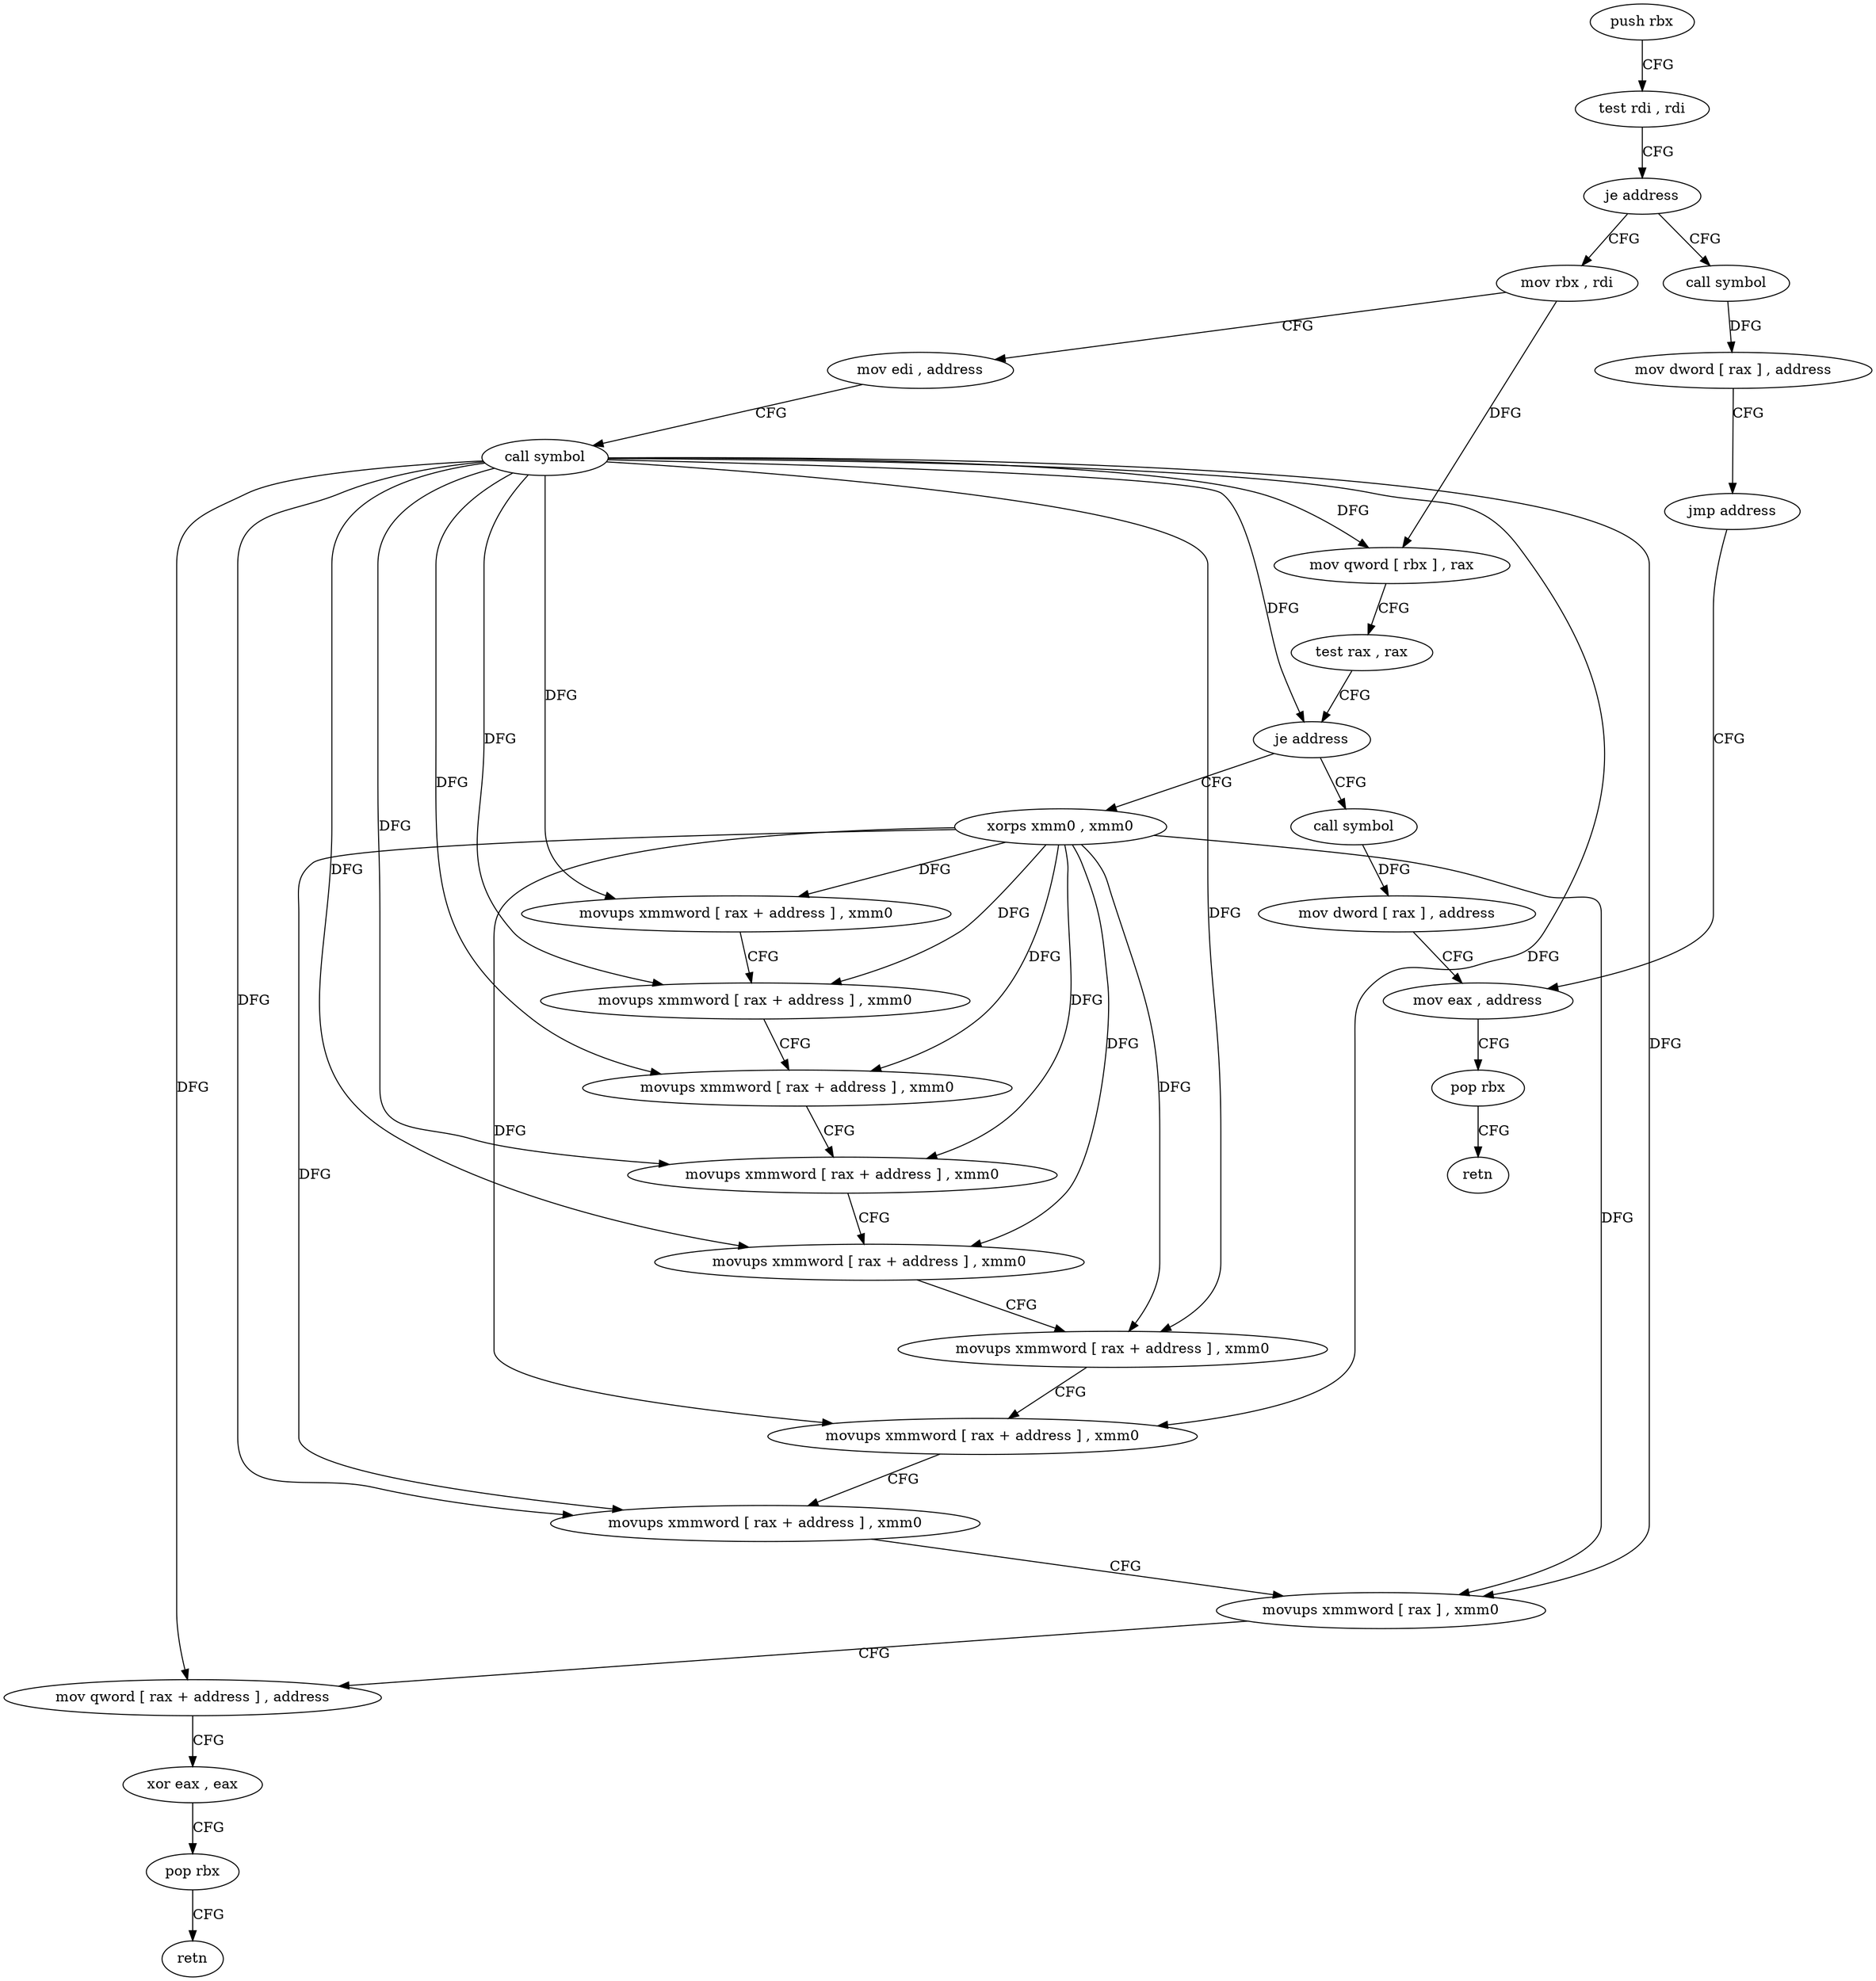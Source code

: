 digraph "func" {
"129552" [label = "push rbx" ]
"129553" [label = "test rdi , rdi" ]
"129556" [label = "je address" ]
"129635" [label = "call symbol" ]
"129558" [label = "mov rbx , rdi" ]
"129640" [label = "mov dword [ rax ] , address" ]
"129646" [label = "jmp address" ]
"129659" [label = "mov eax , address" ]
"129561" [label = "mov edi , address" ]
"129566" [label = "call symbol" ]
"129571" [label = "mov qword [ rbx ] , rax" ]
"129574" [label = "test rax , rax" ]
"129577" [label = "je address" ]
"129648" [label = "call symbol" ]
"129579" [label = "xorps xmm0 , xmm0" ]
"129664" [label = "pop rbx" ]
"129665" [label = "retn" ]
"129653" [label = "mov dword [ rax ] , address" ]
"129582" [label = "movups xmmword [ rax + address ] , xmm0" ]
"129589" [label = "movups xmmword [ rax + address ] , xmm0" ]
"129593" [label = "movups xmmword [ rax + address ] , xmm0" ]
"129597" [label = "movups xmmword [ rax + address ] , xmm0" ]
"129601" [label = "movups xmmword [ rax + address ] , xmm0" ]
"129605" [label = "movups xmmword [ rax + address ] , xmm0" ]
"129609" [label = "movups xmmword [ rax + address ] , xmm0" ]
"129613" [label = "movups xmmword [ rax + address ] , xmm0" ]
"129617" [label = "movups xmmword [ rax ] , xmm0" ]
"129620" [label = "mov qword [ rax + address ] , address" ]
"129631" [label = "xor eax , eax" ]
"129633" [label = "pop rbx" ]
"129634" [label = "retn" ]
"129552" -> "129553" [ label = "CFG" ]
"129553" -> "129556" [ label = "CFG" ]
"129556" -> "129635" [ label = "CFG" ]
"129556" -> "129558" [ label = "CFG" ]
"129635" -> "129640" [ label = "DFG" ]
"129558" -> "129561" [ label = "CFG" ]
"129558" -> "129571" [ label = "DFG" ]
"129640" -> "129646" [ label = "CFG" ]
"129646" -> "129659" [ label = "CFG" ]
"129659" -> "129664" [ label = "CFG" ]
"129561" -> "129566" [ label = "CFG" ]
"129566" -> "129571" [ label = "DFG" ]
"129566" -> "129577" [ label = "DFG" ]
"129566" -> "129582" [ label = "DFG" ]
"129566" -> "129589" [ label = "DFG" ]
"129566" -> "129593" [ label = "DFG" ]
"129566" -> "129597" [ label = "DFG" ]
"129566" -> "129601" [ label = "DFG" ]
"129566" -> "129605" [ label = "DFG" ]
"129566" -> "129609" [ label = "DFG" ]
"129566" -> "129613" [ label = "DFG" ]
"129566" -> "129617" [ label = "DFG" ]
"129566" -> "129620" [ label = "DFG" ]
"129571" -> "129574" [ label = "CFG" ]
"129574" -> "129577" [ label = "CFG" ]
"129577" -> "129648" [ label = "CFG" ]
"129577" -> "129579" [ label = "CFG" ]
"129648" -> "129653" [ label = "DFG" ]
"129579" -> "129582" [ label = "DFG" ]
"129579" -> "129589" [ label = "DFG" ]
"129579" -> "129593" [ label = "DFG" ]
"129579" -> "129597" [ label = "DFG" ]
"129579" -> "129601" [ label = "DFG" ]
"129579" -> "129605" [ label = "DFG" ]
"129579" -> "129609" [ label = "DFG" ]
"129579" -> "129613" [ label = "DFG" ]
"129579" -> "129617" [ label = "DFG" ]
"129664" -> "129665" [ label = "CFG" ]
"129653" -> "129659" [ label = "CFG" ]
"129582" -> "129589" [ label = "CFG" ]
"129589" -> "129593" [ label = "CFG" ]
"129593" -> "129597" [ label = "CFG" ]
"129597" -> "129601" [ label = "CFG" ]
"129601" -> "129605" [ label = "CFG" ]
"129605" -> "129609" [ label = "CFG" ]
"129609" -> "129613" [ label = "CFG" ]
"129613" -> "129617" [ label = "CFG" ]
"129617" -> "129620" [ label = "CFG" ]
"129620" -> "129631" [ label = "CFG" ]
"129631" -> "129633" [ label = "CFG" ]
"129633" -> "129634" [ label = "CFG" ]
}
